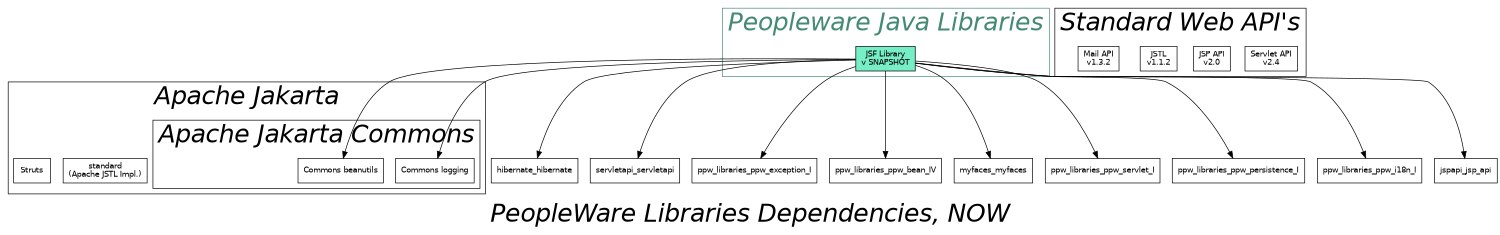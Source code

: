 
    digraph PeopleWare_Libraries_Dependencies {

      graph [	fontname = "Helvetica-Oblique",
        fontsize = 36,
        label = "PeopleWare Libraries Dependencies, NOW",
        size = "10,50"];

      nslimit=10.0;
      mclimit=10.0;

      node [shape = rectangle, fillcolor=aquamarine2,
        fontname = "Helvetica", fontsize = 11];

      edge [];
      /* optional = blue
         only needed for the tests = chocolate */

      subgraph cluster_PPW_Libraries {
        color = aquamarine4;
        fontcolor = aquamarine4;
        label = "Peopleware Java Libraries";
        
        node [style=filled, fillcolor=aquamarine2];
        edge [style=bold];
        
        /* this node */
        ppw_libraries_ppw_jsf_II
          [label="JSF Library\nv SNAPSHOT"];
      }
    
      subgraph cluster_web_apis {
        label = "Standard Web API's";
        
        servlet_api       [label="Servlet API\nv2.4"];
        jsp_api           [label="JSP API\nv2.0"];
        jstl_api          [label="JSTL\nv1.1.2"];
        mail_api          [label="Mail API\nv1.3.2"];
      }
    
      subgraph cluster_Apache_jakarta {
        label = "Apache Jakarta";
      
        jstl_apache       [label="standard\n(Apache JSTL Impl.)"];
        struts            [label="Struts"];
        
        subgraph cluster_commons {
          label = "Apache Jakarta Commons";
          
          commons_logging_commons_logging   [label="Commons logging"];
          commons_beanutils_commons_beanutils [label="Commons beanutils"];
        }
      
      }
    
    
    
      /* dependencies */
      ppw_libraries_ppw_jsf_II
        -> {
    commons_logging_commons_logging;
    hibernate_hibernate;
    servletapi_servletapi;
    ppw_libraries_ppw_exception_I;
    ppw_libraries_ppw_bean_IV;
    myfaces_myfaces;
    ppw_libraries_ppw_servlet_I;
    ppw_libraries_ppw_persistence_I;
    ppw_libraries_ppw_i18n_I;
    commons_beanutils_commons_beanutils;
    jspapi_jsp_api;
             };

    }
  